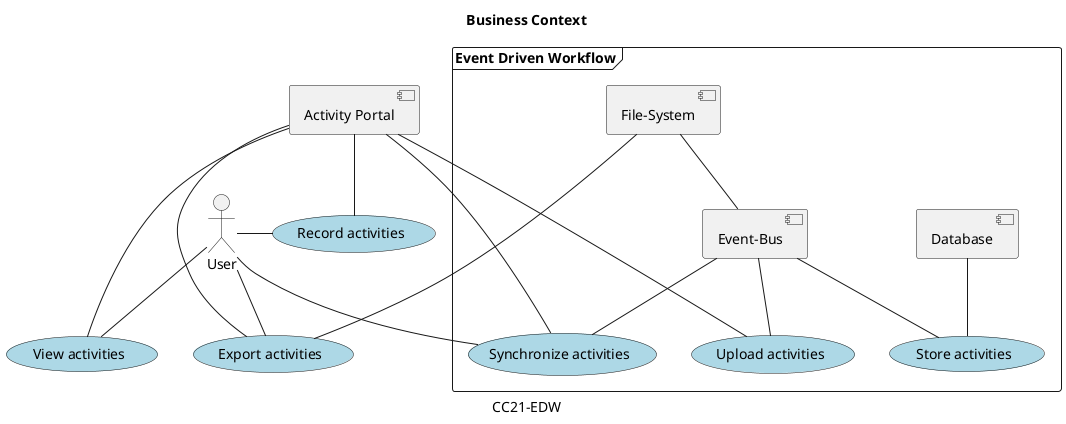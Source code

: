 @startuml
'https://plantuml.com/use-case-diagram

caption CC21-EDW
title Business Context

User as User
(View activities) as view #lightblue
(Export activities) as export #lightblue
(Record activities) as record #lightblue

frame "Event Driven Workflow"{
    (Synchronize activities) as synch #lightblue
    (Upload activities) as upload #lightblue
    (Store activities) as store #lightblue

    [Database] as [DB]
    [Event-Bus] as [Kafka]
    [File-System] as [Files]

    [Files] -- [Kafka]
    [Kafka] -- synch
    [Kafka] -- upload
    [Kafka] -- store
}


[Activity Portal] as ActivityPortal

User - record
ActivityPortal -- record

User -- synch
ActivityPortal -- synch

User -- view
ActivityPortal --- view

ActivityPortal -- upload

User - export
ActivityPortal --- export
Files --- export

DB -- store
@enduml